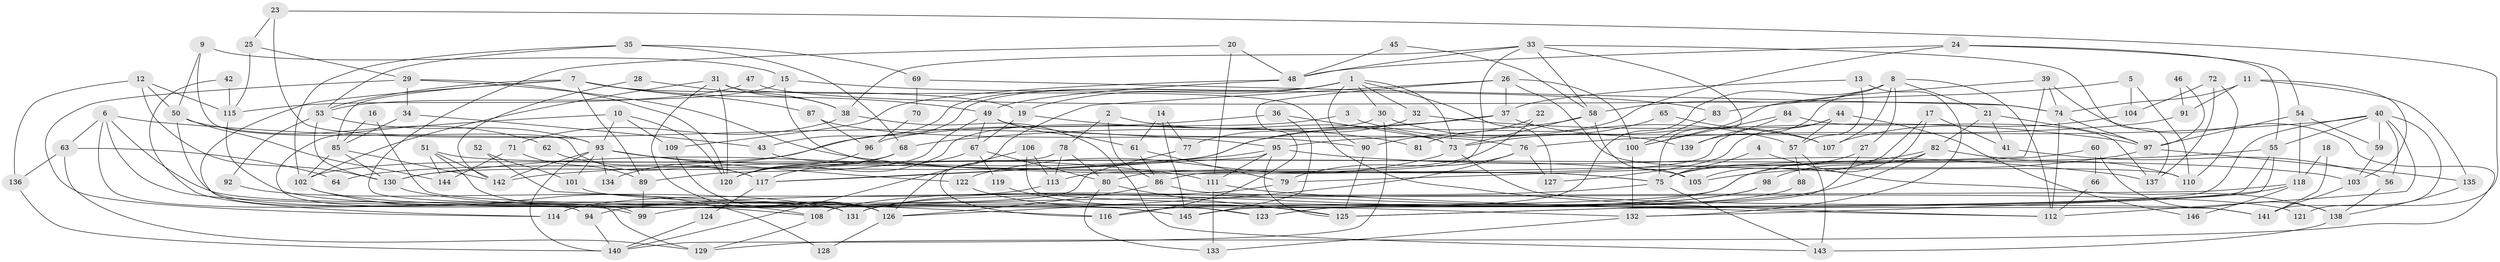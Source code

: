 // coarse degree distribution, {9: 0.038461538461538464, 5: 0.08653846153846154, 2: 0.19230769230769232, 4: 0.16346153846153846, 6: 0.17307692307692307, 8: 0.0673076923076923, 11: 0.019230769230769232, 3: 0.18269230769230768, 10: 0.038461538461538464, 7: 0.038461538461538464}
// Generated by graph-tools (version 1.1) at 2025/52/02/27/25 19:52:02]
// undirected, 146 vertices, 292 edges
graph export_dot {
graph [start="1"]
  node [color=gray90,style=filled];
  1;
  2;
  3;
  4;
  5;
  6;
  7;
  8;
  9;
  10;
  11;
  12;
  13;
  14;
  15;
  16;
  17;
  18;
  19;
  20;
  21;
  22;
  23;
  24;
  25;
  26;
  27;
  28;
  29;
  30;
  31;
  32;
  33;
  34;
  35;
  36;
  37;
  38;
  39;
  40;
  41;
  42;
  43;
  44;
  45;
  46;
  47;
  48;
  49;
  50;
  51;
  52;
  53;
  54;
  55;
  56;
  57;
  58;
  59;
  60;
  61;
  62;
  63;
  64;
  65;
  66;
  67;
  68;
  69;
  70;
  71;
  72;
  73;
  74;
  75;
  76;
  77;
  78;
  79;
  80;
  81;
  82;
  83;
  84;
  85;
  86;
  87;
  88;
  89;
  90;
  91;
  92;
  93;
  94;
  95;
  96;
  97;
  98;
  99;
  100;
  101;
  102;
  103;
  104;
  105;
  106;
  107;
  108;
  109;
  110;
  111;
  112;
  113;
  114;
  115;
  116;
  117;
  118;
  119;
  120;
  121;
  122;
  123;
  124;
  125;
  126;
  127;
  128;
  129;
  130;
  131;
  132;
  133;
  134;
  135;
  136;
  137;
  138;
  139;
  140;
  141;
  142;
  143;
  144;
  145;
  146;
  1 -- 19;
  1 -- 32;
  1 -- 30;
  1 -- 43;
  1 -- 73;
  1 -- 90;
  1 -- 127;
  1 -- 134;
  2 -- 86;
  2 -- 78;
  2 -- 73;
  3 -- 57;
  3 -- 96;
  4 -- 75;
  4 -- 138;
  5 -- 104;
  5 -- 110;
  5 -- 83;
  6 -- 131;
  6 -- 95;
  6 -- 63;
  6 -- 94;
  6 -- 108;
  7 -- 49;
  7 -- 53;
  7 -- 19;
  7 -- 85;
  7 -- 87;
  7 -- 89;
  7 -- 129;
  8 -- 139;
  8 -- 112;
  8 -- 21;
  8 -- 27;
  8 -- 58;
  8 -- 107;
  8 -- 108;
  9 -- 15;
  9 -- 117;
  9 -- 50;
  10 -- 109;
  10 -- 120;
  10 -- 93;
  10 -- 99;
  11 -- 74;
  11 -- 103;
  11 -- 91;
  11 -- 135;
  12 -- 50;
  12 -- 130;
  12 -- 115;
  12 -- 136;
  13 -- 37;
  13 -- 132;
  13 -- 57;
  14 -- 145;
  14 -- 61;
  14 -- 77;
  15 -- 75;
  15 -- 53;
  15 -- 83;
  16 -- 123;
  16 -- 85;
  17 -- 105;
  17 -- 108;
  17 -- 41;
  18 -- 141;
  18 -- 118;
  19 -- 67;
  19 -- 81;
  20 -- 111;
  20 -- 131;
  20 -- 48;
  21 -- 82;
  21 -- 41;
  21 -- 97;
  22 -- 80;
  22 -- 90;
  23 -- 25;
  23 -- 93;
  23 -- 121;
  24 -- 48;
  24 -- 54;
  24 -- 55;
  24 -- 81;
  25 -- 115;
  25 -- 29;
  26 -- 100;
  26 -- 126;
  26 -- 37;
  26 -- 110;
  26 -- 116;
  27 -- 75;
  27 -- 123;
  28 -- 38;
  28 -- 142;
  29 -- 120;
  29 -- 34;
  29 -- 103;
  29 -- 114;
  30 -- 140;
  30 -- 120;
  30 -- 139;
  31 -- 112;
  31 -- 102;
  31 -- 38;
  31 -- 120;
  31 -- 126;
  32 -- 97;
  32 -- 77;
  33 -- 48;
  33 -- 58;
  33 -- 38;
  33 -- 75;
  33 -- 86;
  33 -- 137;
  34 -- 43;
  34 -- 85;
  35 -- 102;
  35 -- 68;
  35 -- 53;
  35 -- 69;
  36 -- 102;
  36 -- 73;
  36 -- 145;
  37 -- 68;
  37 -- 107;
  37 -- 117;
  38 -- 71;
  38 -- 143;
  39 -- 79;
  39 -- 129;
  39 -- 74;
  39 -- 100;
  40 -- 56;
  40 -- 55;
  40 -- 59;
  40 -- 76;
  40 -- 112;
  40 -- 141;
  40 -- 145;
  41 -- 56;
  42 -- 115;
  42 -- 114;
  43 -- 75;
  44 -- 127;
  44 -- 113;
  44 -- 57;
  44 -- 146;
  45 -- 58;
  45 -- 48;
  46 -- 91;
  46 -- 97;
  47 -- 115;
  47 -- 74;
  48 -- 49;
  48 -- 109;
  49 -- 89;
  49 -- 76;
  49 -- 61;
  49 -- 67;
  50 -- 144;
  50 -- 62;
  50 -- 99;
  51 -- 142;
  51 -- 105;
  51 -- 126;
  51 -- 144;
  52 -- 116;
  52 -- 101;
  53 -- 93;
  53 -- 92;
  53 -- 130;
  54 -- 59;
  54 -- 97;
  54 -- 118;
  55 -- 142;
  55 -- 125;
  55 -- 132;
  56 -- 138;
  57 -- 88;
  57 -- 143;
  58 -- 73;
  58 -- 64;
  58 -- 105;
  59 -- 103;
  60 -- 138;
  60 -- 75;
  60 -- 66;
  61 -- 86;
  61 -- 79;
  62 -- 117;
  63 -- 129;
  63 -- 64;
  63 -- 136;
  65 -- 107;
  65 -- 73;
  66 -- 112;
  67 -- 117;
  67 -- 80;
  67 -- 119;
  68 -- 120;
  68 -- 130;
  69 -- 74;
  69 -- 70;
  70 -- 96;
  71 -- 89;
  71 -- 144;
  72 -- 137;
  72 -- 110;
  72 -- 104;
  73 -- 122;
  73 -- 141;
  74 -- 112;
  74 -- 97;
  75 -- 143;
  75 -- 94;
  76 -- 126;
  76 -- 79;
  76 -- 127;
  77 -- 114;
  78 -- 116;
  78 -- 80;
  78 -- 113;
  79 -- 131;
  80 -- 125;
  80 -- 133;
  82 -- 99;
  82 -- 145;
  82 -- 98;
  82 -- 110;
  83 -- 100;
  84 -- 100;
  84 -- 137;
  84 -- 139;
  85 -- 130;
  85 -- 102;
  85 -- 142;
  86 -- 126;
  86 -- 121;
  87 -- 90;
  87 -- 96;
  88 -- 123;
  89 -- 99;
  90 -- 125;
  91 -- 95;
  92 -- 131;
  93 -- 140;
  93 -- 101;
  93 -- 111;
  93 -- 122;
  93 -- 134;
  93 -- 142;
  94 -- 140;
  95 -- 130;
  95 -- 111;
  95 -- 117;
  95 -- 125;
  95 -- 137;
  96 -- 120;
  97 -- 105;
  97 -- 135;
  98 -- 131;
  98 -- 116;
  100 -- 132;
  101 -- 132;
  102 -- 108;
  102 -- 128;
  103 -- 141;
  104 -- 107;
  106 -- 140;
  106 -- 141;
  106 -- 113;
  108 -- 129;
  109 -- 126;
  111 -- 133;
  111 -- 112;
  113 -- 114;
  115 -- 145;
  117 -- 124;
  118 -- 125;
  118 -- 131;
  118 -- 146;
  119 -- 125;
  122 -- 123;
  124 -- 140;
  126 -- 128;
  130 -- 145;
  132 -- 133;
  135 -- 138;
  136 -- 140;
  138 -- 143;
}
